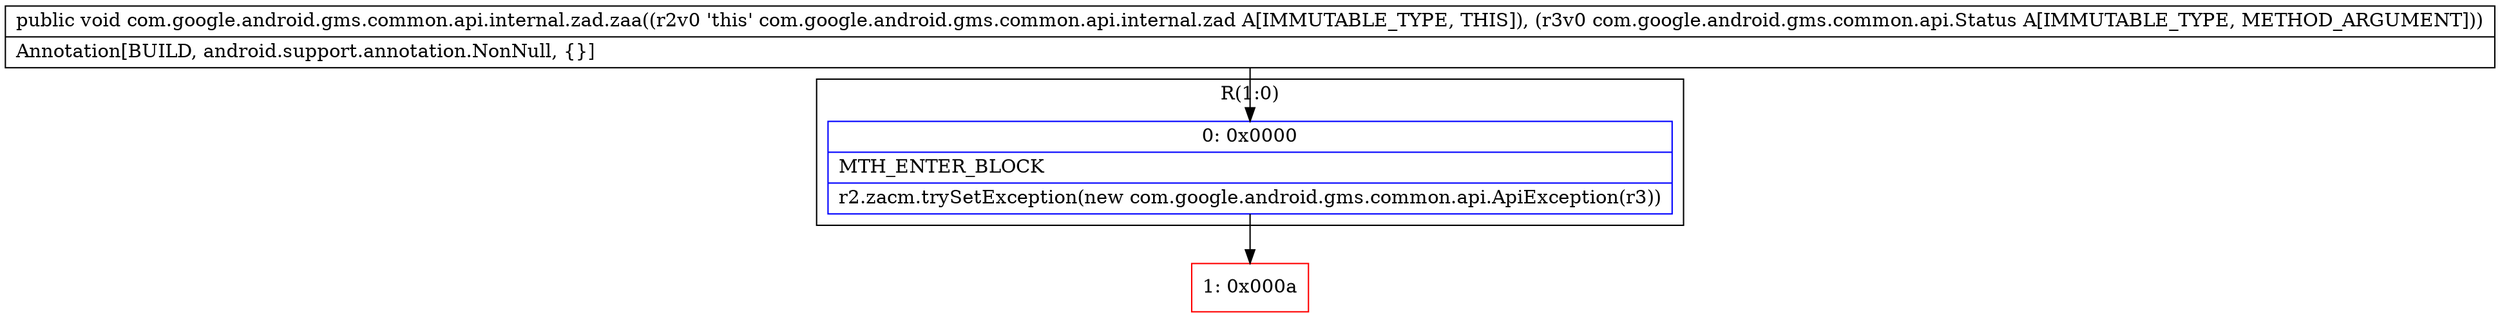 digraph "CFG forcom.google.android.gms.common.api.internal.zad.zaa(Lcom\/google\/android\/gms\/common\/api\/Status;)V" {
subgraph cluster_Region_1405397567 {
label = "R(1:0)";
node [shape=record,color=blue];
Node_0 [shape=record,label="{0\:\ 0x0000|MTH_ENTER_BLOCK\l|r2.zacm.trySetException(new com.google.android.gms.common.api.ApiException(r3))\l}"];
}
Node_1 [shape=record,color=red,label="{1\:\ 0x000a}"];
MethodNode[shape=record,label="{public void com.google.android.gms.common.api.internal.zad.zaa((r2v0 'this' com.google.android.gms.common.api.internal.zad A[IMMUTABLE_TYPE, THIS]), (r3v0 com.google.android.gms.common.api.Status A[IMMUTABLE_TYPE, METHOD_ARGUMENT]))  | Annotation[BUILD, android.support.annotation.NonNull, \{\}]\l}"];
MethodNode -> Node_0;
Node_0 -> Node_1;
}

